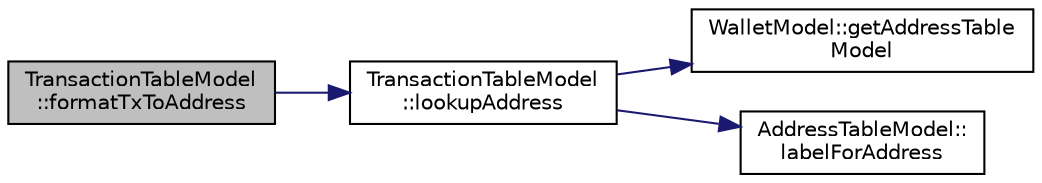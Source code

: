 digraph "TransactionTableModel::formatTxToAddress"
{
  edge [fontname="Helvetica",fontsize="10",labelfontname="Helvetica",labelfontsize="10"];
  node [fontname="Helvetica",fontsize="10",shape=record];
  rankdir="LR";
  Node243 [label="TransactionTableModel\l::formatTxToAddress",height=0.2,width=0.4,color="black", fillcolor="grey75", style="filled", fontcolor="black"];
  Node243 -> Node244 [color="midnightblue",fontsize="10",style="solid",fontname="Helvetica"];
  Node244 [label="TransactionTableModel\l::lookupAddress",height=0.2,width=0.4,color="black", fillcolor="white", style="filled",URL="$class_transaction_table_model.html#af13204a63b9901c0d9aeb9f43f915001"];
  Node244 -> Node245 [color="midnightblue",fontsize="10",style="solid",fontname="Helvetica"];
  Node245 [label="WalletModel::getAddressTable\lModel",height=0.2,width=0.4,color="black", fillcolor="white", style="filled",URL="$class_wallet_model.html#a89ed202e2dbc04aaa70d72872b95b351"];
  Node244 -> Node246 [color="midnightblue",fontsize="10",style="solid",fontname="Helvetica"];
  Node246 [label="AddressTableModel::\llabelForAddress",height=0.2,width=0.4,color="black", fillcolor="white", style="filled",URL="$class_address_table_model.html#afcdbfc17ac480f5a57382cbcf096ccb3"];
}
